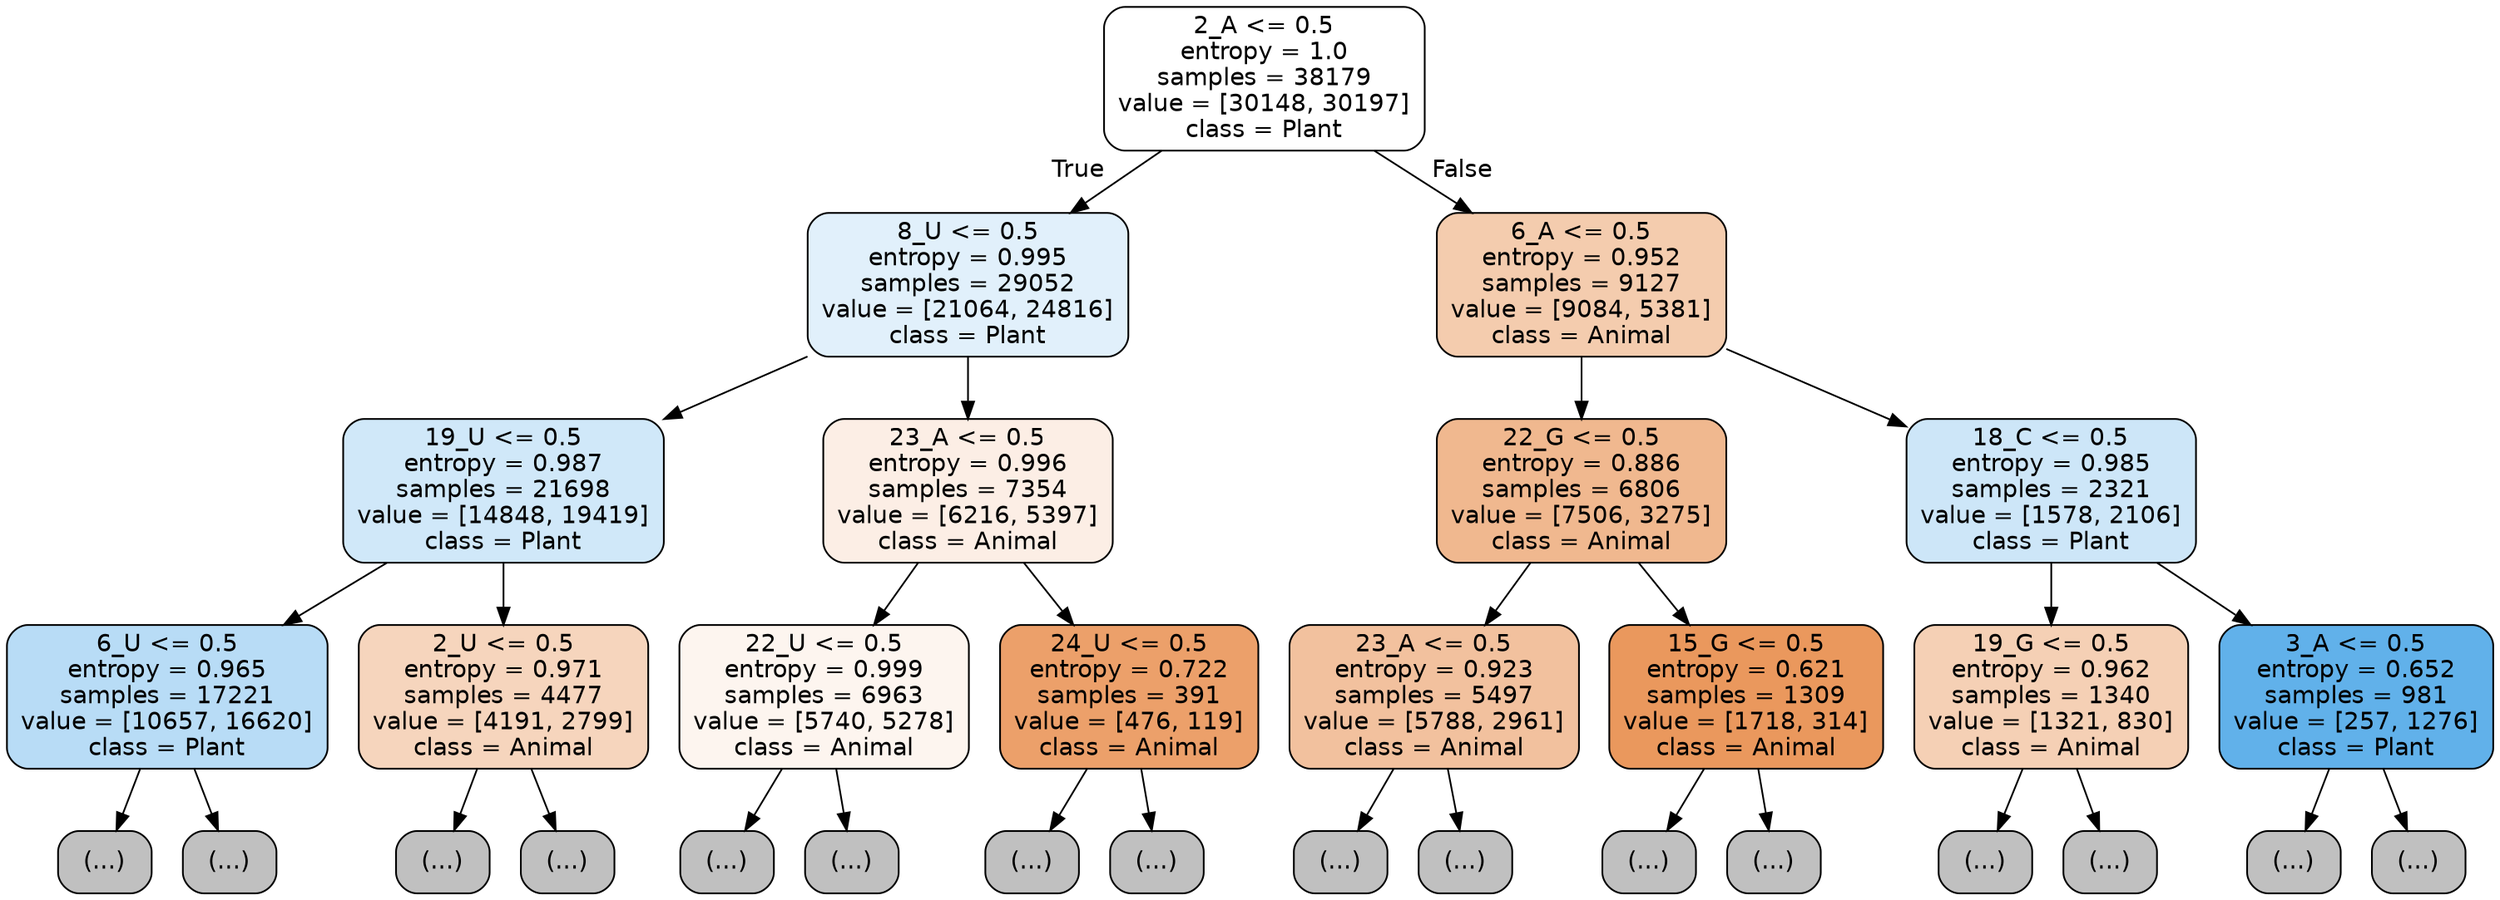 digraph Tree {
node [shape=box, style="filled, rounded", color="black", fontname="helvetica"] ;
edge [fontname="helvetica"] ;
0 [label="2_A <= 0.5\nentropy = 1.0\nsamples = 38179\nvalue = [30148, 30197]\nclass = Plant", fillcolor="#ffffff"] ;
1 [label="8_U <= 0.5\nentropy = 0.995\nsamples = 29052\nvalue = [21064, 24816]\nclass = Plant", fillcolor="#e1f0fb"] ;
0 -> 1 [labeldistance=2.5, labelangle=45, headlabel="True"] ;
2 [label="19_U <= 0.5\nentropy = 0.987\nsamples = 21698\nvalue = [14848, 19419]\nclass = Plant", fillcolor="#d0e8f9"] ;
1 -> 2 ;
3 [label="6_U <= 0.5\nentropy = 0.965\nsamples = 17221\nvalue = [10657, 16620]\nclass = Plant", fillcolor="#b8dcf6"] ;
2 -> 3 ;
4 [label="(...)", fillcolor="#C0C0C0"] ;
3 -> 4 ;
5099 [label="(...)", fillcolor="#C0C0C0"] ;
3 -> 5099 ;
6972 [label="2_U <= 0.5\nentropy = 0.971\nsamples = 4477\nvalue = [4191, 2799]\nclass = Animal", fillcolor="#f6d5bd"] ;
2 -> 6972 ;
6973 [label="(...)", fillcolor="#C0C0C0"] ;
6972 -> 6973 ;
8542 [label="(...)", fillcolor="#C0C0C0"] ;
6972 -> 8542 ;
9375 [label="23_A <= 0.5\nentropy = 0.996\nsamples = 7354\nvalue = [6216, 5397]\nclass = Animal", fillcolor="#fceee5"] ;
1 -> 9375 ;
9376 [label="22_U <= 0.5\nentropy = 0.999\nsamples = 6963\nvalue = [5740, 5278]\nclass = Animal", fillcolor="#fdf5ef"] ;
9375 -> 9376 ;
9377 [label="(...)", fillcolor="#C0C0C0"] ;
9376 -> 9377 ;
12300 [label="(...)", fillcolor="#C0C0C0"] ;
9376 -> 12300 ;
12671 [label="24_U <= 0.5\nentropy = 0.722\nsamples = 391\nvalue = [476, 119]\nclass = Animal", fillcolor="#eca06a"] ;
9375 -> 12671 ;
12672 [label="(...)", fillcolor="#C0C0C0"] ;
12671 -> 12672 ;
12811 [label="(...)", fillcolor="#C0C0C0"] ;
12671 -> 12811 ;
12834 [label="6_A <= 0.5\nentropy = 0.952\nsamples = 9127\nvalue = [9084, 5381]\nclass = Animal", fillcolor="#f4ccae"] ;
0 -> 12834 [labeldistance=2.5, labelangle=-45, headlabel="False"] ;
12835 [label="22_G <= 0.5\nentropy = 0.886\nsamples = 6806\nvalue = [7506, 3275]\nclass = Animal", fillcolor="#f0b88f"] ;
12834 -> 12835 ;
12836 [label="23_A <= 0.5\nentropy = 0.923\nsamples = 5497\nvalue = [5788, 2961]\nclass = Animal", fillcolor="#f2c19e"] ;
12835 -> 12836 ;
12837 [label="(...)", fillcolor="#C0C0C0"] ;
12836 -> 12837 ;
15440 [label="(...)", fillcolor="#C0C0C0"] ;
12836 -> 15440 ;
15535 [label="15_G <= 0.5\nentropy = 0.621\nsamples = 1309\nvalue = [1718, 314]\nclass = Animal", fillcolor="#ea985d"] ;
12835 -> 15535 ;
15536 [label="(...)", fillcolor="#C0C0C0"] ;
15535 -> 15536 ;
15883 [label="(...)", fillcolor="#C0C0C0"] ;
15535 -> 15883 ;
15984 [label="18_C <= 0.5\nentropy = 0.985\nsamples = 2321\nvalue = [1578, 2106]\nclass = Plant", fillcolor="#cde6f8"] ;
12834 -> 15984 ;
15985 [label="19_G <= 0.5\nentropy = 0.962\nsamples = 1340\nvalue = [1321, 830]\nclass = Animal", fillcolor="#f5d0b5"] ;
15984 -> 15985 ;
15986 [label="(...)", fillcolor="#C0C0C0"] ;
15985 -> 15986 ;
16579 [label="(...)", fillcolor="#C0C0C0"] ;
15985 -> 16579 ;
16808 [label="3_A <= 0.5\nentropy = 0.652\nsamples = 981\nvalue = [257, 1276]\nclass = Plant", fillcolor="#61b1ea"] ;
15984 -> 16808 ;
16809 [label="(...)", fillcolor="#C0C0C0"] ;
16808 -> 16809 ;
16958 [label="(...)", fillcolor="#C0C0C0"] ;
16808 -> 16958 ;
}